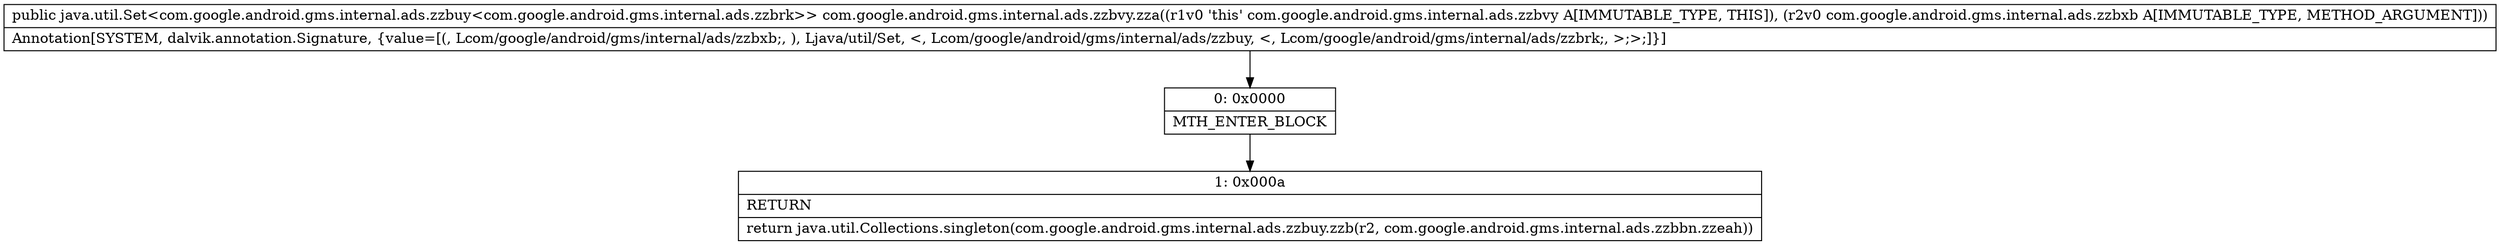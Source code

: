 digraph "CFG forcom.google.android.gms.internal.ads.zzbvy.zza(Lcom\/google\/android\/gms\/internal\/ads\/zzbxb;)Ljava\/util\/Set;" {
Node_0 [shape=record,label="{0\:\ 0x0000|MTH_ENTER_BLOCK\l}"];
Node_1 [shape=record,label="{1\:\ 0x000a|RETURN\l|return java.util.Collections.singleton(com.google.android.gms.internal.ads.zzbuy.zzb(r2, com.google.android.gms.internal.ads.zzbbn.zzeah))\l}"];
MethodNode[shape=record,label="{public java.util.Set\<com.google.android.gms.internal.ads.zzbuy\<com.google.android.gms.internal.ads.zzbrk\>\> com.google.android.gms.internal.ads.zzbvy.zza((r1v0 'this' com.google.android.gms.internal.ads.zzbvy A[IMMUTABLE_TYPE, THIS]), (r2v0 com.google.android.gms.internal.ads.zzbxb A[IMMUTABLE_TYPE, METHOD_ARGUMENT]))  | Annotation[SYSTEM, dalvik.annotation.Signature, \{value=[(, Lcom\/google\/android\/gms\/internal\/ads\/zzbxb;, ), Ljava\/util\/Set, \<, Lcom\/google\/android\/gms\/internal\/ads\/zzbuy, \<, Lcom\/google\/android\/gms\/internal\/ads\/zzbrk;, \>;\>;]\}]\l}"];
MethodNode -> Node_0;
Node_0 -> Node_1;
}

